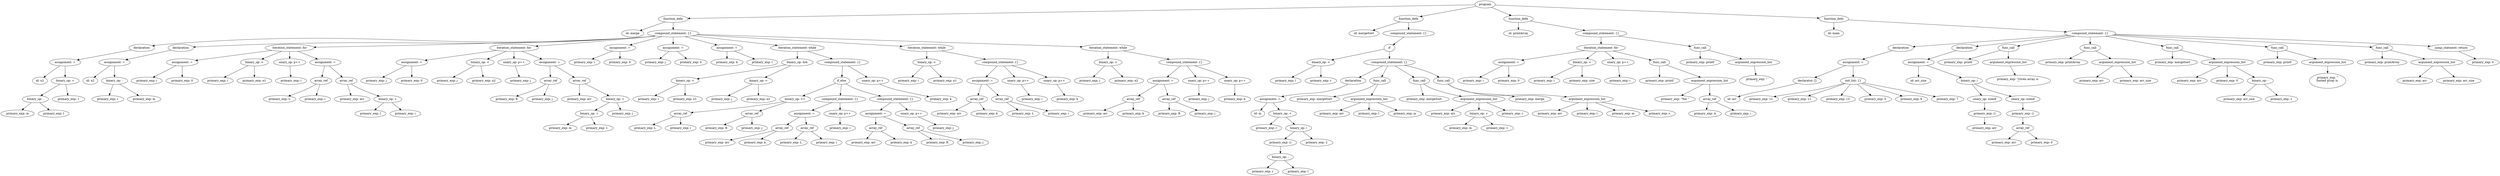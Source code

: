 strict digraph "" {
	graph [bb="0,0,10232,867"];
	node [label="\N"];
	615	[height=0.5,
		label=program,
		pos="6197.2,849",
		width=1.1389];
	470	[height=0.5,
		label=function_defn,
		pos="2788.2,777",
		width=1.6667];
	615 -> 470	[pos="e,2848,779.23 6156.3,847.16 5805.6,839.96 3310.3,788.72 2858.3,779.44"];
	523	[height=0.5,
		label=function_defn,
		pos="5786.2,777",
		width=1.6667];
	615 -> 523	[pos="e,5837.2,786.68 6159.7,841.6 6088.5,829.48 5933.3,803.05 5847.1,788.36"];
	557	[height=0.5,
		label=function_defn,
		pos="6230.2,777",
		width=1.6667];
	615 -> 557	[pos="e,6222.1,795.28 6205.2,831.05 6209,823.09 6213.6,813.41 6217.7,804.51"];
	614	[height=0.5,
		label=function_defn,
		pos="7498.2,777",
		width=1.6667];
	615 -> 614	[pos="e,7439.8,781.15 6237.6,845.83 6423,835.85 7194.1,794.36 7429.6,781.69"];
	309	[height=0.5,
		label="id: merge",
		pos="2624.2,705",
		width=1.25];
	470 -> 309	[pos="e,2653.8,718.62 2755.1,761.83 2728.5,750.51 2691.2,734.6 2663.3,722.66"];
	469	[height=0.5,
		label="compound_statement: {}",
		pos="2788.2,705",
		width=2.7984];
	470 -> 469	[pos="e,2788.2,723.1 2788.2,758.7 2788.2,750.98 2788.2,741.71 2788.2,733.11"];
	472	[height=0.5,
		label="id: mergeSort",
		pos="5607.2,705",
		width=1.6667];
	523 -> 472	[pos="e,5642.4,719.75 5751.3,762.34 5722.9,751.24 5682.7,735.52 5652,723.51"];
	522	[height=0.5,
		label="compound_statement: {}",
		pos="5786.2,705",
		width=2.7984];
	523 -> 522	[pos="e,5786.2,723.1 5786.2,758.7 5786.2,750.98 5786.2,741.71 5786.2,733.11"];
	525	[height=0.5,
		label="id: printArray",
		pos="6230.2,705",
		width=1.6667];
	557 -> 525	[pos="e,6230.2,723.1 6230.2,758.7 6230.2,750.98 6230.2,741.71 6230.2,733.11"];
	556	[height=0.5,
		label="compound_statement: {}",
		pos="6614.2,705",
		width=2.7984];
	557 -> 556	[pos="e,6546.4,718.36 6280.1,766.92 6345.1,755.06 6459.7,734.17 6536.3,720.2"];
	559	[height=0.5,
		label="id: main",
		pos="7498.2,705",
		width=1.125];
	614 -> 559	[pos="e,7498.2,723.1 7498.2,758.7 7498.2,750.98 7498.2,741.71 7498.2,733.11"];
	613	[height=0.5,
		label="compound_statement: {}",
		pos="8600.2,705",
		width=2.7984];
	614 -> 613	[pos="e,8506.9,711.93 7556.3,772.31 7733.6,761.05 8269.5,727.01 8496.6,712.58"];
	336	[height=0.5,
		label=declaration,
		pos="426.24,633",
		width=1.3902];
	469 -> 336	[pos="e,475.36,636.53 2719.2,691.88 2705.6,689.91 2691.5,688.15 2678.2,687 2265.7,651.3 1229.1,664.04 815.24,651 698.44,647.32 562.01,\
640.86 485.71,637.05"];
	343	[height=0.5,
		label=declaration,
		pos="874.24,633",
		width=1.3902];
	469 -> 343	[pos="e,922.26,638.38 2718.9,691.87 2705.4,689.92 2691.4,688.16 2678.2,687 1978.6,625.23 1799.8,685.59 1098.2,651 1041.9,648.22 977.64,\
643.15 932.46,639.27"];
	368	[height=0.5,
		label="iteration_statement: for",
		pos="1201.2,633",
		width=2.5998];
	469 -> 368	[pos="e,1293.6,635.89 2718.6,691.97 2705.2,690.02 2691.3,688.24 2678.2,687 2410.8,661.62 1592.7,642.3 1303.7,636.11"];
	388	[height=0.5,
		label="iteration_statement: for",
		pos="2134.2,633",
		width=2.5998];
	469 -> 388	[pos="e,2218.7,640.75 2716.4,692.31 2703.7,690.41 2690.6,688.56 2678.2,687 2521.1,667.22 2337.7,650.71 2229,641.61"];
	391	[height=0.5,
		label="assignment: =",
		pos="2567.2,633",
		width=1.6971];
	469 -> 391	[pos="e,2607.3,646.68 2741.1,689.07 2704.6,677.5 2654.1,661.5 2616.9,649.73"];
	394	[height=0.5,
		label="assignment: =",
		pos="2788.2,633",
		width=1.6971];
	469 -> 394	[pos="e,2788.2,651.1 2788.2,686.7 2788.2,678.98 2788.2,669.71 2788.2,661.11"];
	397	[height=0.5,
		label="assignment: =",
		pos="3010.2,633",
		width=1.6971];
	469 -> 397	[pos="e,2970,646.68 2835.6,689.07 2872.3,677.5 2923,661.5 2960.4,649.73"];
	436	[height=0.5,
		label="iteration_statement: while",
		pos="3304.2,633",
		width=2.8525];
	469 -> 436	[pos="e,3225.7,644.65 2865.8,693.48 2959.6,680.75 3117.3,659.36 3215.8,646"];
	452	[height=0.5,
		label="iteration_statement: while",
		pos="3868.2,633",
		width=2.8525];
	469 -> 452	[pos="e,3773.5,640.14 2881.3,697.97 3081.6,684.99 3552.8,654.44 3763.4,640.8"];
	468	[height=0.5,
		label="iteration_statement: while",
		pos="4556.2,633",
		width=2.8525];
	469 -> 468	[pos="e,4457.3,637.92 2885.5,700.15 3190.4,688.08 4126.3,651.02 4447.1,638.32"];
	521	[height=0.5,
		label=if,
		pos="5700.2,633",
		width=0.75];
	522 -> 521	[pos="e,5716.8,647.51 5765.4,687.05 5753.2,677.1 5737.7,664.46 5724.8,654.01"];
	551	[height=0.5,
		label="iteration_statement: for",
		pos="6614.2,633",
		width=2.5998];
	556 -> 551	[pos="e,6614.2,651.1 6614.2,686.7 6614.2,678.98 6614.2,669.71 6614.2,661.11"];
	555	[height=0.5,
		label=func_call,
		pos="6971.2,633",
		width=1.2096];
	556 -> 555	[pos="e,6932.5,641.59 6679.3,691.24 6749.4,677.5 6859.4,655.93 6922.4,643.57"];
	571	[height=0.5,
		label=declaration,
		pos="7908.2,633",
		width=1.3902];
	613 -> 571	[pos="e,7946.9,644.51 8502.7,700.31 8379.8,694.61 8162.2,681 7978.2,651 7971.4,649.88 7964.2,648.44 7957.1,646.87"];
	584	[height=0.5,
		label=declaration,
		pos="8037.2,633",
		width=1.3902];
	613 -> 584	[pos="e,8083.7,639.77 8520.2,694.05 8404.7,679.69 8194.2,653.51 8093.6,641.01"];
	588	[height=0.5,
		label=func_call,
		pos="8273.2,633",
		width=1.2096];
	613 -> 588	[pos="e,8310.9,642.06 8538.4,690.75 8475.1,677.22 8378.3,656.49 8320.8,644.19"];
	593	[height=0.5,
		label=func_call,
		pos="8600.2,633",
		width=1.2096];
	613 -> 593	[pos="e,8600.2,651.1 8600.2,686.7 8600.2,678.98 8600.2,669.71 8600.2,661.11"];
	601	[height=0.5,
		label=func_call,
		pos="8927.2,633",
		width=1.2096];
	613 -> 601	[pos="e,8889.6,642.06 8662.1,690.75 8725.4,677.22 8822.2,656.49 8879.7,644.19"];
	605	[height=0.5,
		label=func_call,
		pos="9345.2,633",
		width=1.2096];
	613 -> 605	[pos="e,9303.1,637.96 8687.2,695.83 8843.2,681.17 9166.4,650.8 9292.9,638.92"];
	610	[height=0.5,
		label=func_call,
		pos="9763.2,633",
		width=1.2096];
	613 -> 610	[pos="e,9720.4,636.58 8693.9,698.36 8927.2,684.32 9528.4,648.14 9710.3,637.19"];
	612	[height=0.5,
		label="jump_statment: return",
		pos="10040,633",
		width=2.4914];
	613 -> 612	[pos="e,9959.2,640.79 8698.4,700.79 8905.2,693.8 9401,675.8 9816.2,651 9859.9,648.39 9908.4,644.8 9949,641.59"];
	335	[height=0.5,
		label="assignment: =",
		pos="266.24,561",
		width=1.6971];
	336 -> 335	[pos="e,298.8,576.24 395.77,618.67 370.95,607.81 335.65,592.37 308.17,580.34"];
	342	[height=0.5,
		label="assignment: =",
		pos="475.24,561",
		width=1.6971];
	343 -> 342	[pos="e,526.37,570.97 830.4,624.31 759.06,611.79 617.66,586.98 536.45,572.74"];
	353	[height=0.5,
		label="assignment: =",
		pos="758.24,561",
		width=1.6971];
	368 -> 353	[pos="e,810.89,570.32 1131.5,620.99 1046.2,607.49 902.81,584.84 820.82,571.89"];
	356	[height=0.5,
		label="binary_op: <",
		pos="1056.2,561",
		width=1.5707];
	368 -> 356	[pos="e,1086.1,576.39 1168.3,616.12 1146.6,605.62 1118,591.82 1095.1,580.78"];
	358	[height=0.5,
		label="unary_op: p++",
		pos="1201.2,561",
		width=1.7693];
	368 -> 358	[pos="e,1201.2,579.1 1201.2,614.7 1201.2,606.98 1201.2,597.71 1201.2,589.11"];
	367	[height=0.5,
		label="assignment: =",
		pos="1344.2,561",
		width=1.6971];
	368 -> 367	[pos="e,1313.9,576.86 1233.7,616.12 1254.7,605.81 1282.3,592.31 1304.7,581.38"];
	371	[height=0.5,
		label="assignment: =",
		pos="1708.2,561",
		width=1.6971];
	388 -> 371	[pos="e,1760.3,570.55 2065.3,620.68 1983.7,607.27 1849.1,585.14 1770.5,572.23"];
	374	[height=0.5,
		label="binary_op: <",
		pos="1996.2,561",
		width=1.5707];
	388 -> 374	[pos="e,2024.9,576.56 2102.6,615.94 2082.2,605.6 2055.6,592.11 2034.1,581.21"];
	376	[height=0.5,
		label="unary_op: p++",
		pos="2134.2,561",
		width=1.7693];
	388 -> 376	[pos="e,2134.2,579.1 2134.2,614.7 2134.2,606.98 2134.2,597.71 2134.2,589.11"];
	387	[height=0.5,
		label="assignment: =",
		pos="2277.2,561",
		width=1.6971];
	388 -> 387	[pos="e,2246.9,576.86 2166.7,616.12 2187.7,605.81 2215.3,592.31 2237.7,581.38"];
	389	[height=0.5,
		label="primary_exp: i",
		pos="2420.2,561",
		width=1.7693];
	391 -> 389	[pos="e,2451.3,576.78 2536.4,617.33 2514.4,606.81 2484.4,592.56 2460.5,581.15"];
	390	[height=0.5,
		label="primary_exp: 0",
		pos="2567.2,561",
		width=1.8234];
	391 -> 390	[pos="e,2567.2,579.1 2567.2,614.7 2567.2,606.98 2567.2,597.71 2567.2,589.11"];
	392	[height=0.5,
		label="primary_exp: j",
		pos="2714.2,561",
		width=1.7693];
	394 -> 392	[pos="e,2731.7,578.47 2770.7,615.41 2761.2,606.43 2749.3,595.19 2738.9,585.34"];
	393	[height=0.5,
		label="primary_exp: 0",
		pos="2861.2,561",
		width=1.8234];
	394 -> 393	[pos="e,2844.1,578.47 2805.5,615.41 2814.8,606.52 2826.4,595.41 2836.6,585.63"];
	395	[height=0.5,
		label="primary_exp: k",
		pos="3010.2,561",
		width=1.8234];
	397 -> 395	[pos="e,3010.2,579.1 3010.2,614.7 3010.2,606.98 3010.2,597.71 3010.2,589.11"];
	396	[height=0.5,
		label="primary_exp: l",
		pos="3157.2,561",
		width=1.7693];
	397 -> 396	[pos="e,3126.2,576.78 3041.1,617.33 3063.1,606.81 3093.1,592.56 3117,581.15"];
	404	[height=0.5,
		label="binary_op: &&",
		pos="3304.2,561",
		width=1.8234];
	436 -> 404	[pos="e,3304.2,579.1 3304.2,614.7 3304.2,606.98 3304.2,597.71 3304.2,589.11"];
	435	[height=0.5,
		label="compound_statement: {}",
		pos="3488.2,561",
		width=2.7984];
	436 -> 435	[pos="e,3447.5,577.49 3345.1,616.46 3372.5,606.04 3408.7,592.24 3437.9,581.14"];
	439	[height=0.5,
		label="binary_op: <",
		pos="3868.2,561",
		width=1.5707];
	452 -> 439	[pos="e,3868.2,579.1 3868.2,614.7 3868.2,606.98 3868.2,597.71 3868.2,589.11"];
	451	[height=0.5,
		label="compound_statement: {}",
		pos="4103.2,561",
		width=2.7984];
	452 -> 451	[pos="e,4053.9,576.7 3918.1,617.15 3955,606.17 4005.4,591.16 4044.3,579.57"];
	455	[height=0.5,
		label="binary_op: <",
		pos="4556.2,561",
		width=1.5707];
	468 -> 455	[pos="e,4556.2,579.1 4556.2,614.7 4556.2,606.98 4556.2,597.71 4556.2,589.11"];
	467	[height=0.5,
		label="compound_statement: {}",
		pos="4865.2,561",
		width=2.7984];
	468 -> 467	[pos="e,4805.6,575.51 4616.6,618.34 4668,606.69 4741.9,589.94 4795.8,577.73"];
	486	[height=0.5,
		label="binary_op: <",
		pos="5413.2,561",
		width=1.5707];
	521 -> 486	[pos="e,5456.6,572.57 5675.3,625.91 5629,614.61 5528.8,590.19 5466.6,575.02"];
	520	[height=0.5,
		label="compound_statement: {}",
		pos="5700.2,561",
		width=2.7984];
	521 -> 520	[pos="e,5700.2,579.1 5700.2,614.7 5700.2,606.98 5700.2,597.71 5700.2,589.11"];
	538	[height=0.5,
		label="assignment: =",
		pos="6196.2,561",
		width=1.6971];
	551 -> 538	[pos="e,6248.1,570.69 6546.2,620.6 6466.3,607.23 6335.2,585.27 6258.2,572.37"];
	541	[height=0.5,
		label="binary_op: <",
		pos="6499.2,561",
		width=1.5707];
	551 -> 541	[pos="e,6524.5,577.35 6587.3,615.59 6571.1,605.75 6550.4,593.14 6533.1,582.63"];
	543	[height=0.5,
		label="unary_op: p++",
		pos="6646.2,561",
		width=1.7693];
	551 -> 543	[pos="e,6638.3,579.28 6622,615.05 6625.6,607.09 6630.1,597.41 6634.1,588.51"];
	550	[height=0.5,
		label=func_call,
		pos="6817.2,561",
		width=1.2096];
	551 -> 550	[pos="e,6784.8,573.2 6657.8,616.98 6692.5,605.03 6740.7,588.39 6775,576.56"];
	552	[height=0.5,
		label="primary_exp: printf",
		pos="6971.2,561",
		width=2.2387];
	555 -> 552	[pos="e,6971.2,579.1 6971.2,614.7 6971.2,606.98 6971.2,597.71 6971.2,589.11"];
	554	[height=0.5,
		label=argument_expression_list,
		pos="7183.2,561",
		width=2.8194];
	555 -> 554	[pos="e,7137.4,577.15 7004.4,621.06 7037.3,610.18 7088.5,593.28 7127.7,580.34"];
	570	[height=0.5,
		label="assignment: =",
		pos="7621.2,561",
		width=1.6971];
	571 -> 570	[pos="e,7666.9,573.13 7868,622.19 7818.1,610.02 7732.7,589.19 7676.6,575.51"];
	583	[height=0.5,
		label="assignment: =",
		pos="7913.2,561",
		width=1.6971];
	584 -> 583	[pos="e,7940.2,577.21 8011.6,617.5 7993.5,607.29 7969,593.48 7949,582.2"];
	585	[height=0.5,
		label="primary_exp: printf",
		pos="8073.2,561",
		width=2.2387];
	588 -> 585	[pos="e,8114.7,576.5 8241.1,620.75 8209.6,609.72 8161,592.72 8124.2,579.84"];
	587	[height=0.5,
		label=argument_expression_list,
		pos="8273.2,561",
		width=2.8194];
	588 -> 587	[pos="e,8273.2,579.1 8273.2,614.7 8273.2,606.98 8273.2,597.71 8273.2,589.11"];
	589	[height=0.5,
		label="primary_exp: printArray",
		pos="8491.2,561",
		width=2.7261];
	593 -> 589	[pos="e,8516.9,578.45 8577.7,617.5 8562.6,607.81 8542.5,594.89 8525.4,583.96"];
	591	[height=0.5,
		label=argument_expression_list,
		pos="8709.2,561",
		width=2.8194];
	593 -> 591	[pos="e,8683.6,578.45 8622.8,617.5 8637.9,607.81 8658,594.89 8675.1,583.96"];
	594	[height=0.5,
		label="primary_exp: mergeSort",
		pos="8927.2,561",
		width=2.7261];
	601 -> 594	[pos="e,8927.2,579.1 8927.2,614.7 8927.2,606.98 8927.2,597.71 8927.2,589.11"];
	596	[height=0.5,
		label=argument_expression_list,
		pos="9145.2,561",
		width=2.8194];
	601 -> 596	[pos="e,9098.3,577.09 8960.8,621.22 8994.8,610.3 9048,593.23 9088.5,580.22"];
	602	[height=0.5,
		label="primary_exp: printf",
		pos="9345.2,561",
		width=2.2387];
	605 -> 602	[pos="e,9345.2,579.1 9345.2,614.7 9345.2,606.98 9345.2,597.71 9345.2,589.11"];
	604	[height=0.5,
		label=argument_expression_list,
		pos="9545.2,561",
		width=2.8194];
	605 -> 604	[pos="e,9501.6,577.27 9377.4,620.75 9408.3,609.93 9455.6,593.38 9492.1,580.59"];
	606	[height=0.5,
		label="primary_exp: printArray",
		pos="9763.2,561",
		width=2.7261];
	610 -> 606	[pos="e,9763.2,579.1 9763.2,614.7 9763.2,606.98 9763.2,597.71 9763.2,589.11"];
	608	[height=0.5,
		label=argument_expression_list,
		pos="9981.2,561",
		width=2.8194];
	610 -> 608	[pos="e,9934.3,577.09 9796.8,621.22 9830.8,610.3 9884,593.23 9924.5,580.22"];
	611	[height=0.5,
		label="primary_exp: 0",
		pos="10166,561",
		width=1.8234];
	612 -> 611	[pos="e,10138,577.5 10069,615.94 10087,605.97 10110,593.08 10130,582.39"];
	329	[height=0.5,
		label="id: n1",
		pos="160.24,469.5",
		width=0.86659];
	335 -> 329	[pos="e,176,485.3 245.46,543.86 232.32,533.52 215.09,519.71 200.24,507 194.77,502.32 189,497.17 183.59,492.25"];
	334	[height=0.5,
		label="binary_op: +",
		pos="266.24,469.5",
		width=1.5707];
	335 -> 334	[pos="e,266.24,487.7 266.24,542.74 266.24,529.99 266.24,512.37 266.24,497.73"];
	338	[height=0.5,
		label="id: n2",
		pos="372.24,469.5",
		width=0.86659];
	342 -> 338	[pos="e,388.07,485.21 455.49,543.73 442.99,533.34 426.54,519.53 412.24,507 406.83,502.25 401.07,497.08 395.67,492.16"];
	341	[height=0.5,
		label="binary_op: -",
		pos="475.24,469.5",
		width=1.5];
	342 -> 341	[pos="e,475.24,487.7 475.24,542.74 475.24,529.99 475.24,512.37 475.24,497.73"];
	351	[height=0.5,
		label="primary_exp: i",
		pos="611.24,469.5",
		width=1.7693];
	353 -> 351	[pos="e,637.05,486.21 732.64,544.41 708.55,529.74 672.29,507.67 645.67,491.46"];
	352	[height=0.5,
		label="primary_exp: 0",
		pos="758.24,469.5",
		width=1.8234];
	353 -> 352	[pos="e,758.24,487.7 758.24,542.74 758.24,529.99 758.24,512.37 758.24,497.73"];
	354	[height=0.5,
		label="primary_exp: i",
		pos="905.24,469.5",
		width=1.7693];
	356 -> 354	[pos="e,931.49,486.06 1030.6,544.82 1005.8,530.12 968.04,507.72 940.43,491.36"];
	355	[height=0.5,
		label="primary_exp: n1",
		pos="1056.2,469.5",
		width=1.9318];
	356 -> 355	[pos="e,1056.2,487.7 1056.2,542.74 1056.2,529.99 1056.2,512.37 1056.2,497.73"];
	357	[height=0.5,
		label="primary_exp: i",
		pos="1207.2,469.5",
		width=1.7693];
	358 -> 357	[pos="e,1206.1,487.7 1202.4,542.74 1203.3,529.99 1204.4,512.37 1205.4,497.73"];
	361	[height=0.5,
		label=array_ref,
		pos="1332.2,469.5",
		width=1.1944];
	367 -> 361	[pos="e,1334.6,487.7 1341.9,542.74 1340.2,529.99 1337.9,512.37 1335.9,497.73"];
	366	[height=0.5,
		label=array_ref,
		pos="1436.2,469.5",
		width=1.1944];
	367 -> 366	[pos="e,1420.1,486.21 1361.1,543.58 1375.6,529.53 1396.5,509.15 1412.6,493.48"];
	369	[height=0.5,
		label="primary_exp: j",
		pos="1561.2,469.5",
		width=1.7693];
	371 -> 369	[pos="e,1587,486.21 1682.6,544.41 1658.5,529.74 1622.3,507.67 1595.7,491.46"];
	370	[height=0.5,
		label="primary_exp: 0",
		pos="1708.2,469.5",
		width=1.8234];
	371 -> 370	[pos="e,1708.2,487.7 1708.2,542.74 1708.2,529.99 1708.2,512.37 1708.2,497.73"];
	372	[height=0.5,
		label="primary_exp: j",
		pos="1855.2,469.5",
		width=1.7693];
	374 -> 372	[pos="e,1880.1,486.29 1972,544.61 1949,530.04 1914.4,508.02 1888.8,491.77"];
	373	[height=0.5,
		label="primary_exp: n2",
		pos="2006.2,469.5",
		width=1.9318];
	374 -> 373	[pos="e,2004.3,487.7 1998.2,542.74 1999.6,529.99 2001.6,512.37 2003.2,497.73"];
	375	[height=0.5,
		label="primary_exp: j",
		pos="2157.2,469.5",
		width=1.7693];
	376 -> 375	[pos="e,2152.8,487.7 2138.7,542.74 2142,529.99 2146.5,512.37 2150.2,497.73"];
	379	[height=0.5,
		label=array_ref,
		pos="2282.2,469.5",
		width=1.1944];
	387 -> 379	[pos="e,2281.3,487.7 2278.2,542.74 2278.9,529.99 2279.9,512.37 2280.7,497.73"];
	386	[height=0.5,
		label=array_ref,
		pos="2396.2,469.5",
		width=1.1944];
	387 -> 386	[pos="e,2376.3,485.47 2298.5,544 2318,529.35 2346.9,507.58 2368.3,491.53"];
	400	[height=0.5,
		label="binary_op: <",
		pos="2831.2,469.5",
		width=1.5707];
	404 -> 400	[pos="e,2880.2,478.65 3256.1,548.61 3247.5,546.67 3238.6,544.73 3230.2,543 3110,518.27 2968.4,493.58 2890.3,480.36"];
	403	[height=0.5,
		label="binary_op: <",
		pos="3133.2,469.5",
		width=1.5707];
	404 -> 403	[pos="e,3161.3,485.16 3275.2,544.82 3246.3,529.66 3201.6,506.3 3170.2,489.83"];
	432	[height=0.5,
		label=if_else,
		pos="3482.2,469.5",
		width=0.95833];
	435 -> 432	[pos="e,3483.4,487.7 3487.1,542.74 3486.2,529.99 3485.1,512.37 3484.1,497.73"];
	434	[height=0.5,
		label="unary_op: p++",
		pos="3608.2,469.5",
		width=1.7693];
	435 -> 434	[pos="e,3586.5,486.73 3510.5,543.38 3529.6,529.16 3557.2,508.57 3578.2,492.9"];
	437	[height=0.5,
		label="primary_exp: i",
		pos="3758.2,469.5",
		width=1.7693];
	439 -> 437	[pos="e,3778.1,486.66 3848.6,544 3831.2,529.83 3805.6,509 3786.1,493.13"];
	438	[height=0.5,
		label="primary_exp: n1",
		pos="3909.2,469.5",
		width=1.9318];
	439 -> 438	[pos="e,3901.4,487.56 3876,543.17 3881.9,530.12 3890.3,511.81 3897.2,496.83"];
	446	[height=0.5,
		label="assignment: =",
		pos="4061.2,469.5",
		width=1.6971];
	451 -> 446	[pos="e,4069.2,487.4 4095.1,542.74 4089,529.66 4080.5,511.46 4073.5,496.6"];
	448	[height=0.5,
		label="unary_op: p++",
		pos="4204.2,469.5",
		width=1.7693];
	451 -> 448	[pos="e,4185.7,486.96 4122.2,543.17 4138,529.2 4160.6,509.2 4178,493.72"];
	450	[height=0.5,
		label="unary_op: p++",
		pos="4349.2,469.5",
		width=1.7693];
	451 -> 450	[pos="e,4321.7,485.87 4158.2,545.91 4192.8,536.37 4238.3,522.67 4277.2,507 4289,502.26 4301.5,496.3 4312.7,490.58"];
	453	[height=0.5,
		label="primary_exp: j",
		pos="4494.2,469.5",
		width=1.7693];
	455 -> 453	[pos="e,4505.9,487.26 4544.6,543.17 4535.3,529.79 4522.2,510.87 4511.7,495.69"];
	454	[height=0.5,
		label="primary_exp: n2",
		pos="4645.2,469.5",
		width=1.9318];
	455 -> 454	[pos="e,4628.7,487.11 4572.6,543.58 4586.3,529.79 4606.1,509.9 4621.5,494.35"];
	462	[height=0.5,
		label="assignment: =",
		pos="4794.2,469.5",
		width=1.6971];
	467 -> 462	[pos="e,4807.4,487.1 4851.6,542.74 4840.8,529.2 4825.7,510.17 4813.7,495.04"];
	464	[height=0.5,
		label="unary_op: p++",
		pos="4937.2,469.5",
		width=1.7693];
	467 -> 464	[pos="e,4923.6,487.4 4879.1,542.74 4890,529.29 4905.1,510.41 4917.3,495.33"];
	466	[height=0.5,
		label="unary_op: p++",
		pos="5083.2,469.5",
		width=1.7693];
	467 -> 466	[pos="e,5054.8,485.65 4910.8,544.83 4939.7,534.87 4977.5,521.11 5010.2,507 5021.9,501.96 5034.4,495.96 5045.7,490.3"];
	484	[height=0.5,
		label="primary_exp: l",
		pos="5268.2,469.5",
		width=1.7693];
	486 -> 484	[pos="e,5293.8,486.29 5388.3,544.61 5364.6,529.98 5328.7,507.83 5302.4,491.56"];
	485	[height=0.5,
		label="primary_exp: r",
		pos="5413.2,469.5",
		width=1.7693];
	486 -> 485	[pos="e,5413.2,487.7 5413.2,542.74 5413.2,529.99 5413.2,512.37 5413.2,497.73"];
	498	[height=0.5,
		label=declaration,
		pos="5545.2,469.5",
		width=1.3902];
	520 -> 498	[pos="e,5568.9,485.51 5669.8,543.67 5650.8,533.38 5625.9,519.69 5604.2,507 5595.5,501.9 5586.2,496.22 5577.6,490.9"];
	504	[height=0.5,
		label=func_call,
		pos="5657.2,469.5",
		width=1.2096];
	520 -> 504	[pos="e,5665.4,487.4 5692,542.74 5685.7,529.66 5676.9,511.46 5669.8,496.6"];
	512	[height=0.5,
		label=func_call,
		pos="5819.2,469.5",
		width=1.2096];
	520 -> 512	[pos="e,5799.2,485.55 5722.3,543.38 5741.7,528.8 5770,507.54 5791,491.73"];
	519	[height=0.5,
		label=func_call,
		pos="5924.2,469.5",
		width=1.2096];
	520 -> 519	[pos="e,5905.4,485.89 5760.1,546.49 5794,537.64 5836.6,524.46 5872.2,507 5880.6,502.89 5889.2,497.49 5896.9,492.12"];
	536	[height=0.5,
		label="primary_exp: i",
		pos="6049.2,469.5",
		width=1.7693];
	538 -> 536	[pos="e,6075,486.21 6170.6,544.41 6146.5,529.74 6110.3,507.67 6083.7,491.46"];
	537	[height=0.5,
		label="primary_exp: 0",
		pos="6196.2,469.5",
		width=1.8234];
	538 -> 537	[pos="e,6196.2,487.7 6196.2,542.74 6196.2,529.99 6196.2,512.37 6196.2,497.73"];
	539	[height=0.5,
		label="primary_exp: i",
		pos="6343.2,469.5",
		width=1.7693];
	541 -> 539	[pos="e,6370.2,485.98 6473.1,545.02 6447.4,530.25 6407.8,507.55 6379.1,491.09"];
	540	[height=0.5,
		label="primary_exp: size",
		pos="6499.2,469.5",
		width=2.0762];
	541 -> 540	[pos="e,6499.2,487.7 6499.2,542.74 6499.2,529.99 6499.2,512.37 6499.2,497.73"];
	542	[height=0.5,
		label="primary_exp: i",
		pos="6655.2,469.5",
		width=1.7693];
	543 -> 542	[pos="e,6653.5,487.7 6648,542.74 6649.3,529.99 6651,512.37 6652.5,497.73"];
	544	[height=0.5,
		label="primary_exp: printf",
		pos="6817.2,469.5",
		width=2.2387];
	550 -> 544	[pos="e,6817.2,487.7 6817.2,542.74 6817.2,529.99 6817.2,512.37 6817.2,497.73"];
	546	[height=0.5,
		label=argument_expression_list,
		pos="7017.2,469.5",
		width=2.8194];
	550 -> 546	[pos="e,6981.5,486.47 6845.9,547.18 6878.9,532.43 6933.4,508.02 6972.1,490.71"];
	553	[height=0.75,
		label="primary_exp: \"\n\"",
		pos="7207.2,469.5",
		width=1.9583];
	554 -> 553	[pos="e,7200.3,496.52 7187.9,542.74 7190.6,532.4 7194.3,518.86 7197.6,506.3"];
	562	[height=0.5,
		label="declarator: []",
		pos="7462.2,469.5",
		width=1.5707];
	570 -> 562	[pos="e,7488.8,485.46 7594.3,544.82 7567.7,529.88 7527,506.98 7497.9,490.55"];
	569	[height=0.5,
		label="init_list: {}",
		pos="7621.2,469.5",
		width=1.4306];
	570 -> 569	[pos="e,7621.2,487.7 7621.2,542.74 7621.2,529.99 7621.2,512.37 7621.2,497.73"];
	573	[height=0.5,
		label="id: arr_size",
		pos="7913.2,469.5",
		width=1.3902];
	583 -> 573	[pos="e,7913.2,487.7 7913.2,542.74 7913.2,529.99 7913.2,512.37 7913.2,497.73"];
	582	[height=0.5,
		label="binary_op: /",
		pos="8111.2,469.5",
		width=1.5];
	583 -> 582	[pos="e,8080.5,484.4 7945.1,545.62 7979.3,530.15 8033.8,505.52 8071,488.71"];
	586	[height=0.75,
		label="primary_exp: \"Given array is \n\"",
		pos="8311.2,469.5",
		width=3.5556];
	587 -> 586	[pos="e,8300.2,496.52 8280.6,542.74 8285,532.3 8290.8,518.6 8296.2,505.93"];
	590	[height=0.5,
		label="primary_exp: arr",
		pos="8583.2,469.5",
		width=1.9722];
	591 -> 590	[pos="e,8606.1,486.73 8685.8,543.38 8665.7,529.09 8636.6,508.39 8614.5,492.69"];
	592	[height=0.5,
		label="primary_exp: arr_size",
		pos="8761.2,469.5",
		width=2.4734];
	591 -> 592	[pos="e,8751.4,487.4 8719.3,542.74 8726.9,529.53 8737.7,511.11 8746.3,496.17"];
	595	[height=0.5,
		label="primary_exp: arr",
		pos="8990.2,469.5",
		width=1.9722];
	596 -> 595	[pos="e,9017.5,486.21 9116.8,543.58 9091.4,528.89 9053.9,507.28 9026.4,491.37"];
	597	[height=0.5,
		label="primary_exp: 0",
		pos="9145.2,469.5",
		width=1.8234];
	596 -> 597	[pos="e,9145.2,487.7 9145.2,542.74 9145.2,529.99 9145.2,512.37 9145.2,497.73"];
	600	[height=0.5,
		label="binary_op: -",
		pos="9283.2,469.5",
		width=1.5];
	596 -> 600	[pos="e,9259.6,485.84 9170.9,543.38 9193.5,528.7 9226.6,507.23 9251,491.4"];
	603	[height=1.0417,
		label="primary_exp: \"\nSorted array is \n\"",
		pos="9545.2,469.5",
		width=1.963];
	604 -> 603	[pos="e,9545.2,507.34 9545.2,542.74 9545.2,535.44 9545.2,526.53 9545.2,517.5"];
	607	[height=0.5,
		label="primary_exp: arr",
		pos="9892.2,469.5",
		width=1.9722];
	608 -> 607	[pos="e,9908.9,487.26 9964.5,543.17 9950.8,529.41 9931.3,509.81 9916,494.43"];
	609	[height=0.5,
		label="primary_exp: arr_size",
		pos="10070,469.5",
		width=2.4734];
	608 -> 609	[pos="e,10054,487.26 9998,543.17 10012,529.41 10031,509.81 10046,494.43"];
	332	[height=0.5,
		label="binary_op: -",
		pos="143.24,378",
		width=1.5];
	334 -> 332	[pos="e,164.73,394.64 244.54,452.71 224.69,438.26 195.15,416.77 173.09,400.71"];
	333	[height=0.5,
		label="primary_exp: 1",
		pos="281.24,378",
		width=1.8234];
	334 -> 333	[pos="e,278.36,396.2 269.14,451.24 271.27,438.49 274.23,420.87 276.68,406.23"];
	339	[height=0.5,
		label="primary_exp: r",
		pos="444.24,378",
		width=1.7693];
	341 -> 339	[pos="e,450.2,396.2 469.27,451.24 464.81,438.37 458.63,420.53 453.53,405.8"];
	340	[height=0.5,
		label="primary_exp: m",
		pos="594.24,378",
		width=1.8957];
	341 -> 340	[pos="e,572.65,395.24 496.24,452.71 515.21,438.44 543.33,417.3 564.58,401.31"];
	359	[height=0.5,
		label="primary_exp: L",
		pos="1159.2,378",
		width=1.8472];
	361 -> 359	[pos="e,1196.4,393.05 1312.6,453.32 1303.1,446.36 1291.4,438.27 1280.2,432 1256.5,418.67 1228.8,406.32 1205.9,396.9"];
	360	[height=0.5,
		label="primary_exp: i",
		pos="1307.2,378",
		width=1.7693];
	361 -> 360	[pos="e,1312,396.2 1327.4,451.24 1323.9,438.49 1318.9,420.87 1314.8,406.23"];
	362	[height=0.5,
		label="primary_exp: arr",
		pos="1460.2,378",
		width=1.9722];
	366 -> 362	[pos="e,1455.6,396.2 1440.9,451.24 1444.3,438.49 1449,420.87 1452.9,406.23"];
	365	[height=0.5,
		label="binary_op: +",
		pos="1606.2,378",
		width=1.5707];
	366 -> 365	[pos="e,1571.8,392.42 1455.9,453.37 1465.4,446.41 1477.1,438.32 1488.2,432 1512,418.5 1539.8,405.86 1562.5,396.32"];
	377	[height=0.5,
		label="primary_exp: R",
		pos="2094.2,378",
		width=1.8611];
	379 -> 377	[pos="e,2135.5,392.19 2262.7,453.11 2253.3,446.1 2241.5,438.04 2230.2,432 2203.2,417.52 2171.3,404.88 2145.2,395.58"];
	378	[height=0.5,
		label="primary_exp: j",
		pos="2243.2,378",
		width=1.7693];
	379 -> 378	[pos="e,2250.7,396.06 2274.9,451.67 2269.2,438.62 2261.2,420.31 2254.7,405.33"];
	380	[height=0.5,
		label="primary_exp: arr",
		pos="2396.2,378",
		width=1.9722];
	386 -> 380	[pos="e,2396.2,396.2 2396.2,451.24 2396.2,438.49 2396.2,420.87 2396.2,406.23"];
	385	[height=0.5,
		label="binary_op: +",
		pos="2542.2,378",
		width=1.5707];
	386 -> 385	[pos="e,2517.3,394.31 2419.4,454.32 2443.4,439.62 2481.1,416.48 2508.4,399.73"];
	398	[height=0.5,
		label="primary_exp: i",
		pos="2680.2,378",
		width=1.7693];
	400 -> 398	[pos="e,2706.5,394.56 2805.6,453.32 2780.8,438.62 2743,416.22 2715.4,399.86"];
	399	[height=0.5,
		label="primary_exp: n1",
		pos="2831.2,378",
		width=1.9318];
	400 -> 399	[pos="e,2831.2,396.2 2831.2,451.24 2831.2,438.49 2831.2,420.87 2831.2,406.23"];
	401	[height=0.5,
		label="primary_exp: j",
		pos="2982.2,378",
		width=1.7693];
	403 -> 401	[pos="e,3008.5,394.56 3107.6,453.32 3082.8,438.62 3045,416.22 3017.4,399.86"];
	402	[height=0.5,
		label="primary_exp: n2",
		pos="3133.2,378",
		width=1.9318];
	403 -> 402	[pos="e,3133.2,396.2 3133.2,451.24 3133.2,438.49 3133.2,420.87 3133.2,406.23"];
	411	[height=0.5,
		label="binary_op: <=",
		pos="3282.2,378",
		width=1.7151];
	432 -> 411	[pos="e,3314.6,393.5 3456.9,457.16 3423.4,442.18 3364,415.6 3323.9,397.64"];
	421	[height=0.5,
		label="compound_statement: {}",
		pos="3462.2,378",
		width=2.7984];
	432 -> 421	[pos="e,3466.1,396.2 3478.4,451.24 3475.5,438.49 3471.6,420.87 3468.3,406.23"];
	431	[height=0.5,
		label="compound_statement: {}",
		pos="3681.2,378",
		width=2.7984];
	432 -> 431	[pos="e,3631.3,393.65 3500.6,454.1 3510.5,446.82 3523.1,438.24 3535.2,432 3562.6,417.92 3594.5,405.87 3621.5,396.84"];
	433	[height=0.5,
		label="primary_exp: k",
		pos="3865.2,378",
		width=1.8234];
	434 -> 433	[pos="e,3818.3,390.65 3637.4,453.36 3651.6,446.32 3669.1,438.17 3685.2,432 3725.7,416.56 3772.7,402.85 3808.5,393.25"];
	442	[height=0.5,
		label=array_ref,
		pos="4024.2,378",
		width=1.1944];
	446 -> 442	[pos="e,4031.2,395.9 4054.1,451.24 4048.8,438.28 4041.3,420.3 4035.2,405.52"];
	445	[height=0.5,
		label=array_ref,
		pos="4128.2,378",
		width=1.1944];
	446 -> 445	[pos="e,4115.9,395.46 4073.8,451.67 4084,438.08 4098.5,418.78 4109.9,403.48"];
	447	[height=0.5,
		label="primary_exp: i",
		pos="4253.2,378",
		width=1.7693];
	448 -> 447	[pos="e,4243.9,396.06 4213.5,451.67 4220.7,438.5 4230.8,419.96 4239.1,404.91"];
	449	[height=0.5,
		label="primary_exp: k",
		pos="4400.2,378",
		width=1.8234];
	450 -> 449	[pos="e,4390.5,396.06 4358.8,451.67 4366.3,438.5 4376.9,419.96 4385.5,404.91"];
	458	[height=0.5,
		label=array_ref,
		pos="4662.2,378",
		width=1.1944];
	462 -> 458	[pos="e,4684,393.75 4770.9,452.71 4749.1,437.87 4716.2,415.58 4692.3,399.41"];
	461	[height=0.5,
		label=array_ref,
		pos="4811.2,378",
		width=1.1944];
	462 -> 461	[pos="e,4808,396.2 4797.5,451.24 4799.9,438.49 4803.3,420.87 4806.1,406.23"];
	463	[height=0.5,
		label="primary_exp: j",
		pos="4936.2,378",
		width=1.7693];
	464 -> 463	[pos="e,4936.4,396.2 4937.1,451.24 4936.9,438.49 4936.7,420.87 4936.5,406.23"];
	465	[height=0.5,
		label="primary_exp: k",
		pos="5083.2,378",
		width=1.8234];
	466 -> 465	[pos="e,5083.2,396.2 5083.2,451.24 5083.2,438.49 5083.2,420.87 5083.2,406.23"];
	497	[height=0.5,
		label="assignment: =",
		pos="5228.2,378",
		width=1.6971];
	498 -> 497	[pos="e,5273.4,390.3 5524.4,452.98 5513.5,445.6 5499.7,437.25 5486.2,432 5407,401.11 5381.4,414.04 5298.2,396 5293.3,394.93 5288.2,393.78 \
5283.1,392.6"];
	499	[height=0.5,
		label="primary_exp: mergeSort",
		pos="5405.2,378",
		width=2.7261];
	504 -> 499	[pos="e,5473.1,391.04 5638.1,452.92 5628.4,445.7 5616.2,437.52 5604.2,432 5565.9,414.35 5520.7,401.72 5483,393.22"];
	501	[height=0.5,
		label=argument_expression_list,
		pos="5623.2,378",
		width=2.8194];
	504 -> 501	[pos="e,5629.7,396.06 5650.8,451.67 5645.9,438.75 5639.1,420.66 5633.4,405.76"];
	505	[height=0.5,
		label="primary_exp: mergeSort",
		pos="5841.2,378",
		width=2.7261];
	512 -> 505	[pos="e,5837,396.2 5823.5,451.24 5826.6,438.49 5831,420.87 5834.6,406.23"];
	507	[height=0.5,
		label=argument_expression_list,
		pos="6059.2,378",
		width=2.8194];
	512 -> 507	[pos="e,5993.3,391.84 5838,452.98 5847.5,445.77 5859.5,437.58 5871.2,432 5906.7,415.18 5948.4,402.74 5983.6,394.16"];
	513	[height=0.5,
		label="primary_exp: merge",
		pos="6262.2,378",
		width=2.3109];
	519 -> 513	[pos="e,6200.9,390.2 5942.3,452.88 5951.9,445.47 5964,437.13 5976.2,432 5978.7,430.95 6107,407.38 6190.9,392.03"];
	515	[height=0.5,
		label=argument_expression_list,
		pos="6503.2,378",
		width=2.8194];
	519 -> 515	[pos="e,6421.3,388.63 5941.7,452.8 5951.2,445.17 5963.6,436.66 5976.2,432 6134.6,373.58 6186.4,413.57 6354.2,396 6372.7,394.07 6392.4,\
391.9 6411.2,389.77"];
	545	[height=0.5,
		label="primary_exp: \"%d \"",
		pos="6873.2,378",
		width=2.3109];
	546 -> 545	[pos="e,6899.5,395.31 6990.8,452.08 6967.6,437.64 6933.6,416.5 6908.1,400.67"];
	549	[height=0.5,
		label=array_ref,
		pos="7017.2,378",
		width=1.1944];
	546 -> 549	[pos="e,7017.2,396.2 7017.2,451.24 7017.2,438.49 7017.2,420.87 7017.2,406.23"];
	561	[height=0.5,
		label="id: arr",
		pos="7111.2,378",
		width=0.90278];
	562 -> 561	[pos="e,7135.7,389.91 7416.7,458.8 7343,442.97 7201.2,411.77 7152.2,396 7150,395.26 7147.6,394.45 7145.3,393.6"];
	563	[height=0.5,
		label="primary_exp: 12",
		pos="7231.2,378",
		width=1.9318];
	569 -> 563	[pos="e,7281.9,390.45 7591.2,454.85 7573.3,447.16 7549.8,437.93 7528.2,432 7433.1,405.84 7406.1,414.51 7309.2,396 7303.6,394.92 7297.7,\
393.74 7291.8,392.52"];
	564	[height=0.5,
		label="primary_exp: 11",
		pos="7388.2,378",
		width=1.9318];
	569 -> 564	[pos="e,7426,393.16 7588.6,455.57 7570.8,448.54 7548.3,439.74 7528.2,432 7497.5,420.14 7462.8,407.01 7435.7,396.79"];
	565	[height=0.5,
		label="primary_exp: 13",
		pos="7545.2,378",
		width=1.9318];
	569 -> 565	[pos="e,7559.6,395.92 7607.3,452.08 7595.8,438.5 7579.2,419.01 7566.1,403.57"];
	566	[height=0.5,
		label="primary_exp: 5",
		pos="7698.2,378",
		width=1.8234];
	569 -> 566	[pos="e,7683.9,395.61 7635.4,452.08 7647.1,438.42 7664,418.76 7677.4,403.28"];
	567	[height=0.5,
		label="primary_exp: 6",
		pos="7847.2,378",
		width=1.8234];
	569 -> 567	[pos="e,7811.4,393.21 7654.1,455.49 7693,440.07 7758.1,414.31 7801.8,396.99"];
	568	[height=0.5,
		label="primary_exp: 7",
		pos="7996.2,378",
		width=1.8234];
	569 -> 568	[pos="e,7948.5,390.39 7662.4,458.67 7729.5,442.67 7862.2,410.99 7938.6,392.77"];
	576	[height=0.5,
		label="unary_op: sizeof",
		pos="8149.2,378",
		width=1.9318];
	582 -> 576	[pos="e,8141.9,396.2 8118.6,451.24 8124,438.37 8131.6,420.53 8137.9,405.8"];
	581	[height=0.5,
		label="unary_op: sizeof",
		pos="8306.2,378",
		width=1.9318];
	582 -> 581	[pos="e,8267.2,392.99 8135.6,453.27 8147.1,446.38 8161.2,438.37 8174.2,432 8201.3,418.81 8232.5,406.16 8257.8,396.53"];
	598	[height=0.5,
		label="primary_exp: arr_size",
		pos="9196.2,378",
		width=2.4734];
	600 -> 598	[pos="e,9212.7,395.92 9267.3,452.08 9254,438.38 9234.8,418.65 9219.7,403.15"];
	599	[height=0.5,
		label="primary_exp: 1",
		pos="9369.2,378",
		width=1.8234];
	600 -> 599	[pos="e,9353.3,395.61 9299,452.08 9312.3,438.29 9331.4,418.4 9346.3,402.85"];
	330	[height=0.5,
		label="primary_exp: m",
		pos="68.244,306",
		width=1.8957];
	332 -> 330	[pos="e,86.065,323.63 125.85,360.76 116.24,351.79 104.13,340.49 93.491,330.56"];
	331	[height=0.5,
		label="primary_exp: l",
		pos="218.24,306",
		width=1.7693];
	332 -> 331	[pos="e,200.68,323.39 160.64,360.76 170.32,351.73 182.54,340.33 193.23,330.35"];
	363	[height=0.5,
		label="primary_exp: l",
		pos="1533.2,306",
		width=1.7693];
	365 -> 363	[pos="e,1550.3,323.39 1589.3,360.76 1579.9,351.73 1568,340.33 1557.6,330.35"];
	364	[height=0.5,
		label="primary_exp: i",
		pos="1678.2,306",
		width=1.7693];
	365 -> 364	[pos="e,1661.1,323.63 1622.9,360.76 1632.1,351.88 1643.6,340.71 1653.7,330.85"];
	383	[height=0.5,
		label="binary_op: +",
		pos="2431.2,306",
		width=1.5707];
	385 -> 383	[pos="e,2455.5,322.33 2517.9,361.64 2502.1,351.7 2481.4,338.64 2464.2,327.78"];
	384	[height=0.5,
		label="primary_exp: j",
		pos="2569.2,306",
		width=1.7693];
	385 -> 384	[pos="e,2562.6,324.28 2548.8,360.05 2551.8,352.18 2555.5,342.62 2558.9,333.79"];
	407	[height=0.5,
		label=array_ref,
		pos="2801.2,306",
		width=1.1944];
	411 -> 407	[pos="e,2842.9,310.84 3237.6,365.38 3229.2,363.42 3220.5,361.53 3212.2,360 3084,336.22 2931.2,319.54 2853,311.83"];
	410	[height=0.5,
		label=array_ref,
		pos="3099.2,306",
		width=1.1944];
	411 -> 410	[pos="e,3129.9,318.71 3246.1,363.17 3215.3,351.4 3171.2,334.51 3139.3,322.33"];
	418	[height=0.5,
		label="assignment: =",
		pos="3319.2,306",
		width=1.6971];
	421 -> 418	[pos="e,3349.5,321.79 3429.4,360.94 3408.4,350.63 3380.9,337.17 3358.6,326.28"];
	420	[height=0.5,
		label="unary_op: p++",
		pos="3462.2,306",
		width=1.7693];
	421 -> 420	[pos="e,3462.2,324.1 3462.2,359.7 3462.2,351.98 3462.2,342.71 3462.2,334.11"];
	428	[height=0.5,
		label="assignment: =",
		pos="3605.2,306",
		width=1.6971];
	431 -> 428	[pos="e,3622.9,323.31 3662.8,360.05 3653.1,351.07 3641,339.9 3630.3,330.12"];
	430	[height=0.5,
		label="unary_op: p++",
		pos="3748.2,306",
		width=1.7693];
	431 -> 430	[pos="e,3732.2,323.79 3697.5,360.05 3705.8,351.37 3716,340.64 3725.2,331.11"];
	440	[height=0.5,
		label="primary_exp: arr",
		pos="3901.2,306",
		width=1.9722];
	442 -> 440	[pos="e,3928.8,322.68 3999.6,363 3981.9,352.9 3957.6,339.09 3937.6,327.71"];
	441	[height=0.5,
		label="primary_exp: k",
		pos="4056.2,306",
		width=1.8234];
	442 -> 441	[pos="e,4048.3,324.28 4032,360.05 4035.6,352.09 4040.1,342.41 4044.1,333.51"];
	443	[height=0.5,
		label="primary_exp: L",
		pos="4206.2,306",
		width=1.8472];
	445 -> 443	[pos="e,4187.9,323.47 4145.6,361.46 4155.8,352.3 4168.9,340.53 4180.3,330.27"];
	444	[height=0.5,
		label="primary_exp: i",
		pos="4354.2,306",
		width=1.7693];
	445 -> 444	[pos="e,4312,319.61 4160.9,366.2 4167.3,364.12 4174,361.97 4180.2,360 4221.1,347.11 4267.5,333 4302.1,322.58"];
	456	[height=0.5,
		label="primary_exp: arr",
		pos="4507.2,306",
		width=1.9722];
	458 -> 456	[pos="e,4540.5,322.01 4634.2,364.32 4610.6,353.68 4576.6,338.31 4549.7,326.16"];
	457	[height=0.5,
		label="primary_exp: k",
		pos="4662.2,306",
		width=1.8234];
	458 -> 457	[pos="e,4662.2,324.1 4662.2,359.7 4662.2,351.98 4662.2,342.71 4662.2,334.11"];
	459	[height=0.5,
		label="primary_exp: R",
		pos="4813.2,306",
		width=1.8611];
	461 -> 459	[pos="e,4812.8,324.1 4811.7,359.7 4812,351.98 4812.2,342.71 4812.5,334.11"];
	460	[height=0.5,
		label="primary_exp: j",
		pos="4962.2,306",
		width=1.7693];
	461 -> 460	[pos="e,4930.5,321.7 4838.9,364.16 4862,353.47 4895.1,338.11 4921.3,326"];
	488	[height=0.5,
		label="id: m",
		pos="5162.2,306",
		width=0.83333];
	497 -> 488	[pos="e,5176.4,322.04 5212.6,360.41 5203.9,351.13 5192.8,339.44 5183.3,329.36"];
	496	[height=0.5,
		label="binary_op: +",
		pos="5267.2,306",
		width=1.5707];
	497 -> 496	[pos="e,5257.9,323.79 5237.7,360.05 5242.3,351.8 5247.9,341.7 5253,332.54"];
	500	[height=0.5,
		label="primary_exp: arr",
		pos="5453.2,306",
		width=1.9722];
	501 -> 500	[pos="e,5488.9,321.7 5585.1,361.29 5559.3,350.69 5525.3,336.65 5498.2,325.51"];
	502	[height=0.5,
		label="primary_exp: l",
		pos="5606.2,306",
		width=1.7693];
	501 -> 502	[pos="e,5610.4,324.1 5619,359.7 5617.1,351.9 5614.9,342.51 5612.8,333.83"];
	503	[height=0.5,
		label="primary_exp: m",
		pos="5756.2,306",
		width=1.8957];
	501 -> 503	[pos="e,5726.9,322.43 5654.1,360.76 5673.1,350.75 5697.7,337.82 5718,327.15"];
	506	[height=0.5,
		label="primary_exp: arr",
		pos="5913.2,306",
		width=1.9722];
	507 -> 506	[pos="e,5945.1,322.26 6025.7,360.94 6004.4,350.72 5976.7,337.42 5954.1,326.59"];
	510	[height=0.5,
		label="binary_op: +",
		pos="6059.2,306",
		width=1.5707];
	507 -> 510	[pos="e,6059.2,324.1 6059.2,359.7 6059.2,351.98 6059.2,342.71 6059.2,334.11"];
	511	[height=0.5,
		label="primary_exp: r",
		pos="6197.2,306",
		width=1.7693];
	507 -> 511	[pos="e,6167.3,322.19 6091.3,360.76 6111.2,350.63 6137.1,337.52 6158.2,326.78"];
	514	[height=0.5,
		label="primary_exp: arr",
		pos="6350.2,306",
		width=1.9722];
	515 -> 514	[pos="e,6383.1,322.03 6468.1,360.94 6445.6,350.61 6416.1,337.12 6392.2,326.22"];
	516	[height=0.5,
		label="primary_exp: l",
		pos="6503.2,306",
		width=1.7693];
	515 -> 516	[pos="e,6503.2,324.1 6503.2,359.7 6503.2,351.98 6503.2,342.71 6503.2,334.11"];
	517	[height=0.5,
		label="primary_exp: m",
		pos="6653.2,306",
		width=1.8957];
	515 -> 517	[pos="e,6621.3,321.91 6537.7,360.94 6559.8,350.62 6588.6,337.15 6612,326.25"];
	518	[height=0.5,
		label="primary_exp: r",
		pos="6803.2,306",
		width=1.7693];
	515 -> 518	[pos="e,6755.8,318.07 6562.2,363.25 6615.4,350.84 6693.2,332.67 6745.9,320.37"];
	547	[height=0.5,
		label="primary_exp: A",
		pos="6995.2,306",
		width=1.8611];
	549 -> 547	[pos="e,7000.7,324.28 7011.9,360.05 7009.5,352.26 7006.5,342.82 7003.8,334.08"];
	548	[height=0.5,
		label="primary_exp: i",
		pos="7144.2,306",
		width=1.7693];
	549 -> 548	[pos="e,7116.6,322.26 7042.3,363.17 7061,352.9 7086.7,338.73 7107.6,327.19"];
	575	[height=0.5,
		label="primary_exp: ()",
		pos="8149.2,306",
		width=1.8611];
	576 -> 575	[pos="e,8149.2,324.1 8149.2,359.7 8149.2,351.98 8149.2,342.71 8149.2,334.11"];
	580	[height=0.5,
		label="primary_exp: ()",
		pos="8306.2,306",
		width=1.8611];
	581 -> 580	[pos="e,8306.2,324.1 8306.2,359.7 8306.2,351.98 8306.2,342.71 8306.2,334.11"];
	381	[height=0.5,
		label="primary_exp: m",
		pos="2306.2,234",
		width=1.8957];
	383 -> 381	[pos="e,2333.9,250.48 2404.4,289.98 2386.4,279.88 2362.4,266.44 2342.6,255.37"];
	382	[height=0.5,
		label="primary_exp: 1",
		pos="2458.2,234",
		width=1.8234];
	383 -> 382	[pos="e,2451.6,252.28 2437.8,288.05 2440.8,280.18 2444.5,270.62 2447.9,261.79"];
	405	[height=0.5,
		label="primary_exp: L",
		pos="2653.2,234",
		width=1.8472];
	407 -> 405	[pos="e,2684.7,249.87 2773.8,292 2751.4,281.41 2719.4,266.31 2694.1,254.31"];
	406	[height=0.5,
		label="primary_exp: i",
		pos="2801.2,234",
		width=1.7693];
	407 -> 406	[pos="e,2801.2,252.1 2801.2,287.7 2801.2,279.98 2801.2,270.71 2801.2,262.11"];
	408	[height=0.5,
		label="primary_exp: R",
		pos="2950.2,234",
		width=1.8611];
	410 -> 408	[pos="e,2981.9,249.87 3071.6,292 3048.9,281.36 3016.6,266.17 2991,254.15"];
	409	[height=0.5,
		label="primary_exp: j",
		pos="3099.2,234",
		width=1.7693];
	410 -> 409	[pos="e,3099.2,252.1 3099.2,287.7 3099.2,279.98 3099.2,270.71 3099.2,262.11"];
	414	[height=0.5,
		label=array_ref,
		pos="3224.2,234",
		width=1.1944];
	418 -> 414	[pos="e,3244.7,250.1 3297.7,289.12 3284.4,279.34 3267.2,266.69 3252.8,256.08"];
	417	[height=0.5,
		label=array_ref,
		pos="3328.2,234",
		width=1.1944];
	418 -> 417	[pos="e,3326,252.1 3321.5,287.7 3322.5,279.98 3323.7,270.71 3324.8,262.11"];
	419	[height=0.5,
		label="primary_exp: i",
		pos="3462.2,234",
		width=1.7693];
	420 -> 419	[pos="e,3462.2,252.1 3462.2,287.7 3462.2,279.98 3462.2,270.71 3462.2,262.11"];
	424	[height=0.5,
		label=array_ref,
		pos="3605.2,234",
		width=1.1944];
	428 -> 424	[pos="e,3605.2,252.1 3605.2,287.7 3605.2,279.98 3605.2,270.71 3605.2,262.11"];
	427	[height=0.5,
		label=array_ref,
		pos="3760.2,234",
		width=1.1944];
	428 -> 427	[pos="e,3732.1,247.72 3637.4,290.5 3662.2,279.26 3696.7,263.68 3722.9,251.88"];
	429	[height=0.5,
		label="primary_exp: j",
		pos="3885.2,234",
		width=1.7693];
	430 -> 429	[pos="e,3855.9,249.99 3777.6,289.98 3797.9,279.65 3824.9,265.82 3846.9,254.61"];
	489	[height=0.5,
		label="primary_exp: l",
		pos="5199.2,234",
		width=1.7693];
	496 -> 489	[pos="e,5215.2,251.47 5251.1,288.41 5242.6,279.61 5231.9,268.63 5222.5,258.92"];
	495	[height=0.5,
		label="binary_op: /",
		pos="5335.2,234",
		width=1.5];
	496 -> 495	[pos="e,5319.2,251.47 5283.4,288.41 5291.9,279.61 5302.6,268.63 5312,258.92"];
	508	[height=0.5,
		label="primary_exp: m",
		pos="5983.2,234",
		width=1.8957];
	510 -> 508	[pos="e,6001,251.39 6041.6,288.76 6031.8,279.73 6019.4,268.33 6008.6,258.35"];
	509	[height=0.5,
		label="primary_exp: 1",
		pos="6135.2,234",
		width=1.8234];
	510 -> 509	[pos="e,6117.4,251.39 6076.9,288.76 6086.7,279.73 6099.1,268.33 6109.9,258.35"];
	574	[height=0.5,
		label="primary_exp: arr",
		pos="8149.2,234",
		width=1.9722];
	575 -> 574	[pos="e,8149.2,252.1 8149.2,287.7 8149.2,279.98 8149.2,270.71 8149.2,262.11"];
	579	[height=0.5,
		label=array_ref,
		pos="8306.2,234",
		width=1.1944];
	580 -> 579	[pos="e,8306.2,252.1 8306.2,287.7 8306.2,279.98 8306.2,270.71 8306.2,262.11"];
	412	[height=0.5,
		label="primary_exp: arr",
		pos="2949.2,162",
		width=1.9722];
	414 -> 412	[pos="e,3001.8,174.21 3191.9,221.97 3185.4,219.89 3178.6,217.8 3172.2,216 3118.5,200.85 3056.6,186.38 3011.7,176.4"];
	413	[height=0.5,
		label="primary_exp: k",
		pos="3104.2,162",
		width=1.8234];
	414 -> 413	[pos="e,3131.1,178.68 3200.2,219 3183,208.95 3159.5,195.22 3140,183.87"];
	415	[height=0.5,
		label="primary_exp: L",
		pos="3254.2,162",
		width=1.8472];
	417 -> 415	[pos="e,3271.7,179.55 3311.5,217.12 3301.9,208.09 3289.8,196.62 3279.2,186.57"];
	416	[height=0.5,
		label="primary_exp: i",
		pos="3402.2,162",
		width=1.7693];
	417 -> 416	[pos="e,3384.7,179.55 3345,217.12 3354.6,208.09 3366.7,196.62 3377.3,186.57"];
	422	[height=0.5,
		label="primary_exp: arr",
		pos="3555.2,162",
		width=1.9722];
	424 -> 422	[pos="e,3567.4,179.96 3593.4,216.41 3587.4,207.99 3579.9,197.58 3573.2,188.2"];
	423	[height=0.5,
		label="primary_exp: k",
		pos="3710.2,162",
		width=1.8234];
	424 -> 423	[pos="e,3686.4,178.87 3627.3,218.33 3641.9,208.58 3661.3,195.63 3677.7,184.7"];
	425	[height=0.5,
		label="primary_exp: R",
		pos="3861.2,162",
		width=1.8611];
	427 -> 425	[pos="e,3838.1,179.04 3781.7,218.15 3795.6,208.47 3814.1,195.66 3829.8,184.83"];
	426	[height=0.5,
		label="primary_exp: j",
		pos="4010.2,162",
		width=1.7693];
	427 -> 426	[pos="e,3964.4,174.51 3792.6,222.12 3799.1,220.02 3805.9,217.89 3812.2,216 3860,201.8 3914.8,187.27 3954.6,177.02"];
	493	[height=0.5,
		label="primary_exp: ()",
		pos="5259.2,162",
		width=1.8611];
	495 -> 493	[pos="e,5277,179.39 5317.6,216.76 5307.8,207.73 5295.4,196.33 5284.6,186.35"];
	494	[height=0.5,
		label="primary_exp: 2",
		pos="5410.2,162",
		width=1.8234];
	495 -> 494	[pos="e,5392.7,179.39 5352.6,216.76 5362.3,207.73 5374.5,196.33 5385.2,186.35"];
	577	[height=0.5,
		label="primary_exp: arr",
		pos="8229.2,162",
		width=1.9722];
	579 -> 577	[pos="e,8247.4,179.47 8289.2,217.46 8279.1,208.3 8266.1,196.53 8254.8,186.27"];
	578	[height=0.5,
		label="primary_exp: 0",
		pos="8384.2,162",
		width=1.8234];
	579 -> 578	[pos="e,8365.9,179.47 8323.6,217.46 8333.8,208.3 8346.9,196.53 8358.3,186.27"];
	492	[height=0.5,
		label="binary_op: -",
		pos="5259.2,90",
		width=1.5];
	493 -> 492	[pos="e,5259.2,108.1 5259.2,143.7 5259.2,135.98 5259.2,126.71 5259.2,118.11"];
	490	[height=0.5,
		label="primary_exp: r",
		pos="5187.2,18",
		width=1.7693];
	492 -> 490	[pos="e,5204.4,35.633 5242.5,72.765 5233.4,63.882 5221.9,52.709 5211.8,42.854"];
	491	[height=0.5,
		label="primary_exp: l",
		pos="5332.2,18",
		width=1.7693];
	492 -> 491	[pos="e,5315.2,35.39 5276.2,72.765 5285.6,63.73 5297.5,52.326 5307.9,42.349"];
}
